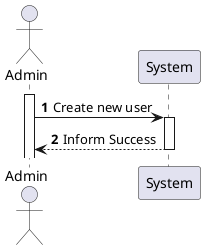 @startuml
'https://plantuml.com/sequence-diagram

autonumber
actor "Admin" as Adm

activate Adm
Adm -> System: Create new user 
activate System
Adm <-- System: Inform Success
deactivate System

@enduml